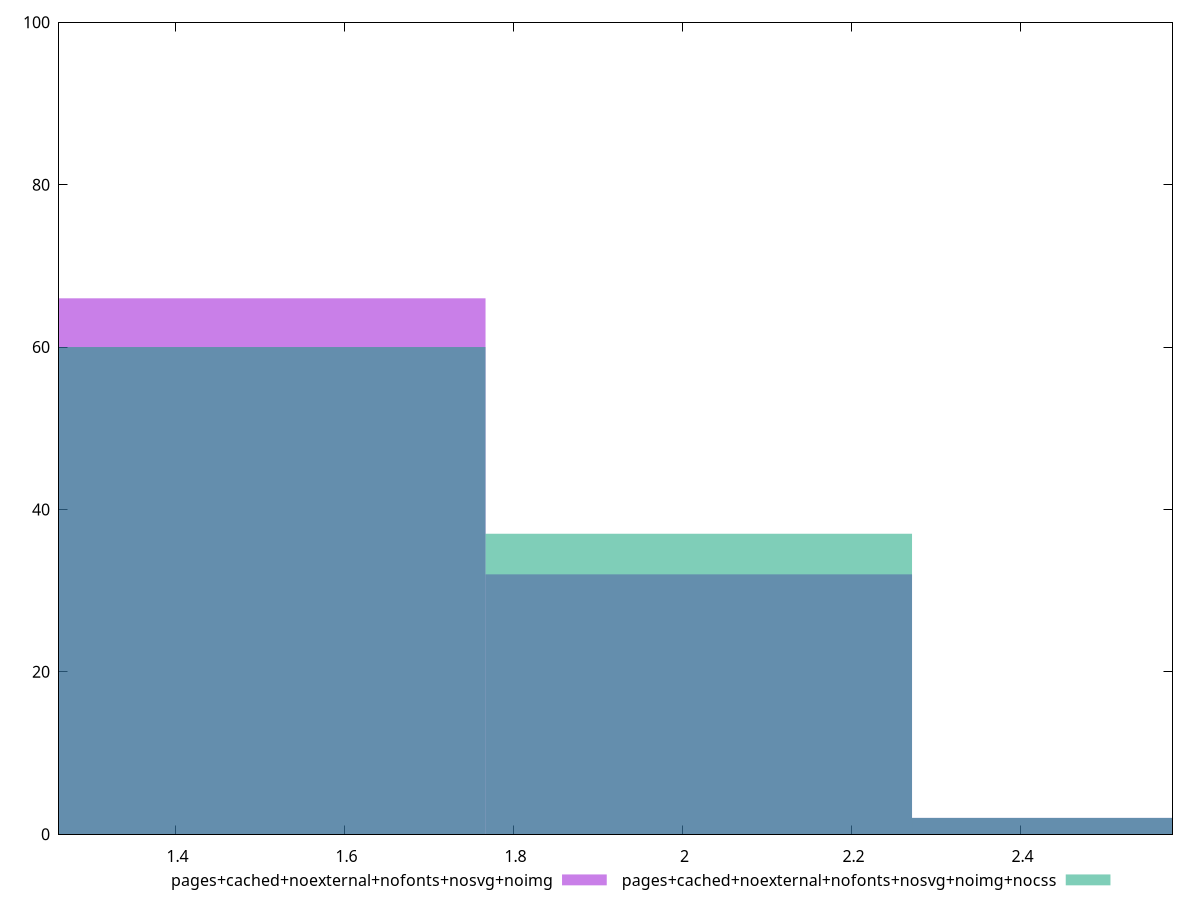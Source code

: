 reset

$pagesCachedNoexternalNofontsNosvgNoimg <<EOF
2.019274939400106 32
1.5144562045500796 66
2.5240936742501323 2
EOF

$pagesCachedNoexternalNofontsNosvgNoimgNocss <<EOF
2.019274939400106 37
1.5144562045500796 60
2.5240936742501323 2
1.009637469700053 1
EOF

set key outside below
set boxwidth 0.5048187348500265
set xrange [1.262:2.58]
set yrange [0:100]
set style fill transparent solid 0.5 noborder
set terminal svg size 640, 500 enhanced background rgb 'white'
set output "report_00007_2020-12-11T15:55:29.892Z/server-response-time/comparison/histogram/11_vs_12.svg"

plot $pagesCachedNoexternalNofontsNosvgNoimg title "pages+cached+noexternal+nofonts+nosvg+noimg" with boxes, \
     $pagesCachedNoexternalNofontsNosvgNoimgNocss title "pages+cached+noexternal+nofonts+nosvg+noimg+nocss" with boxes

reset
